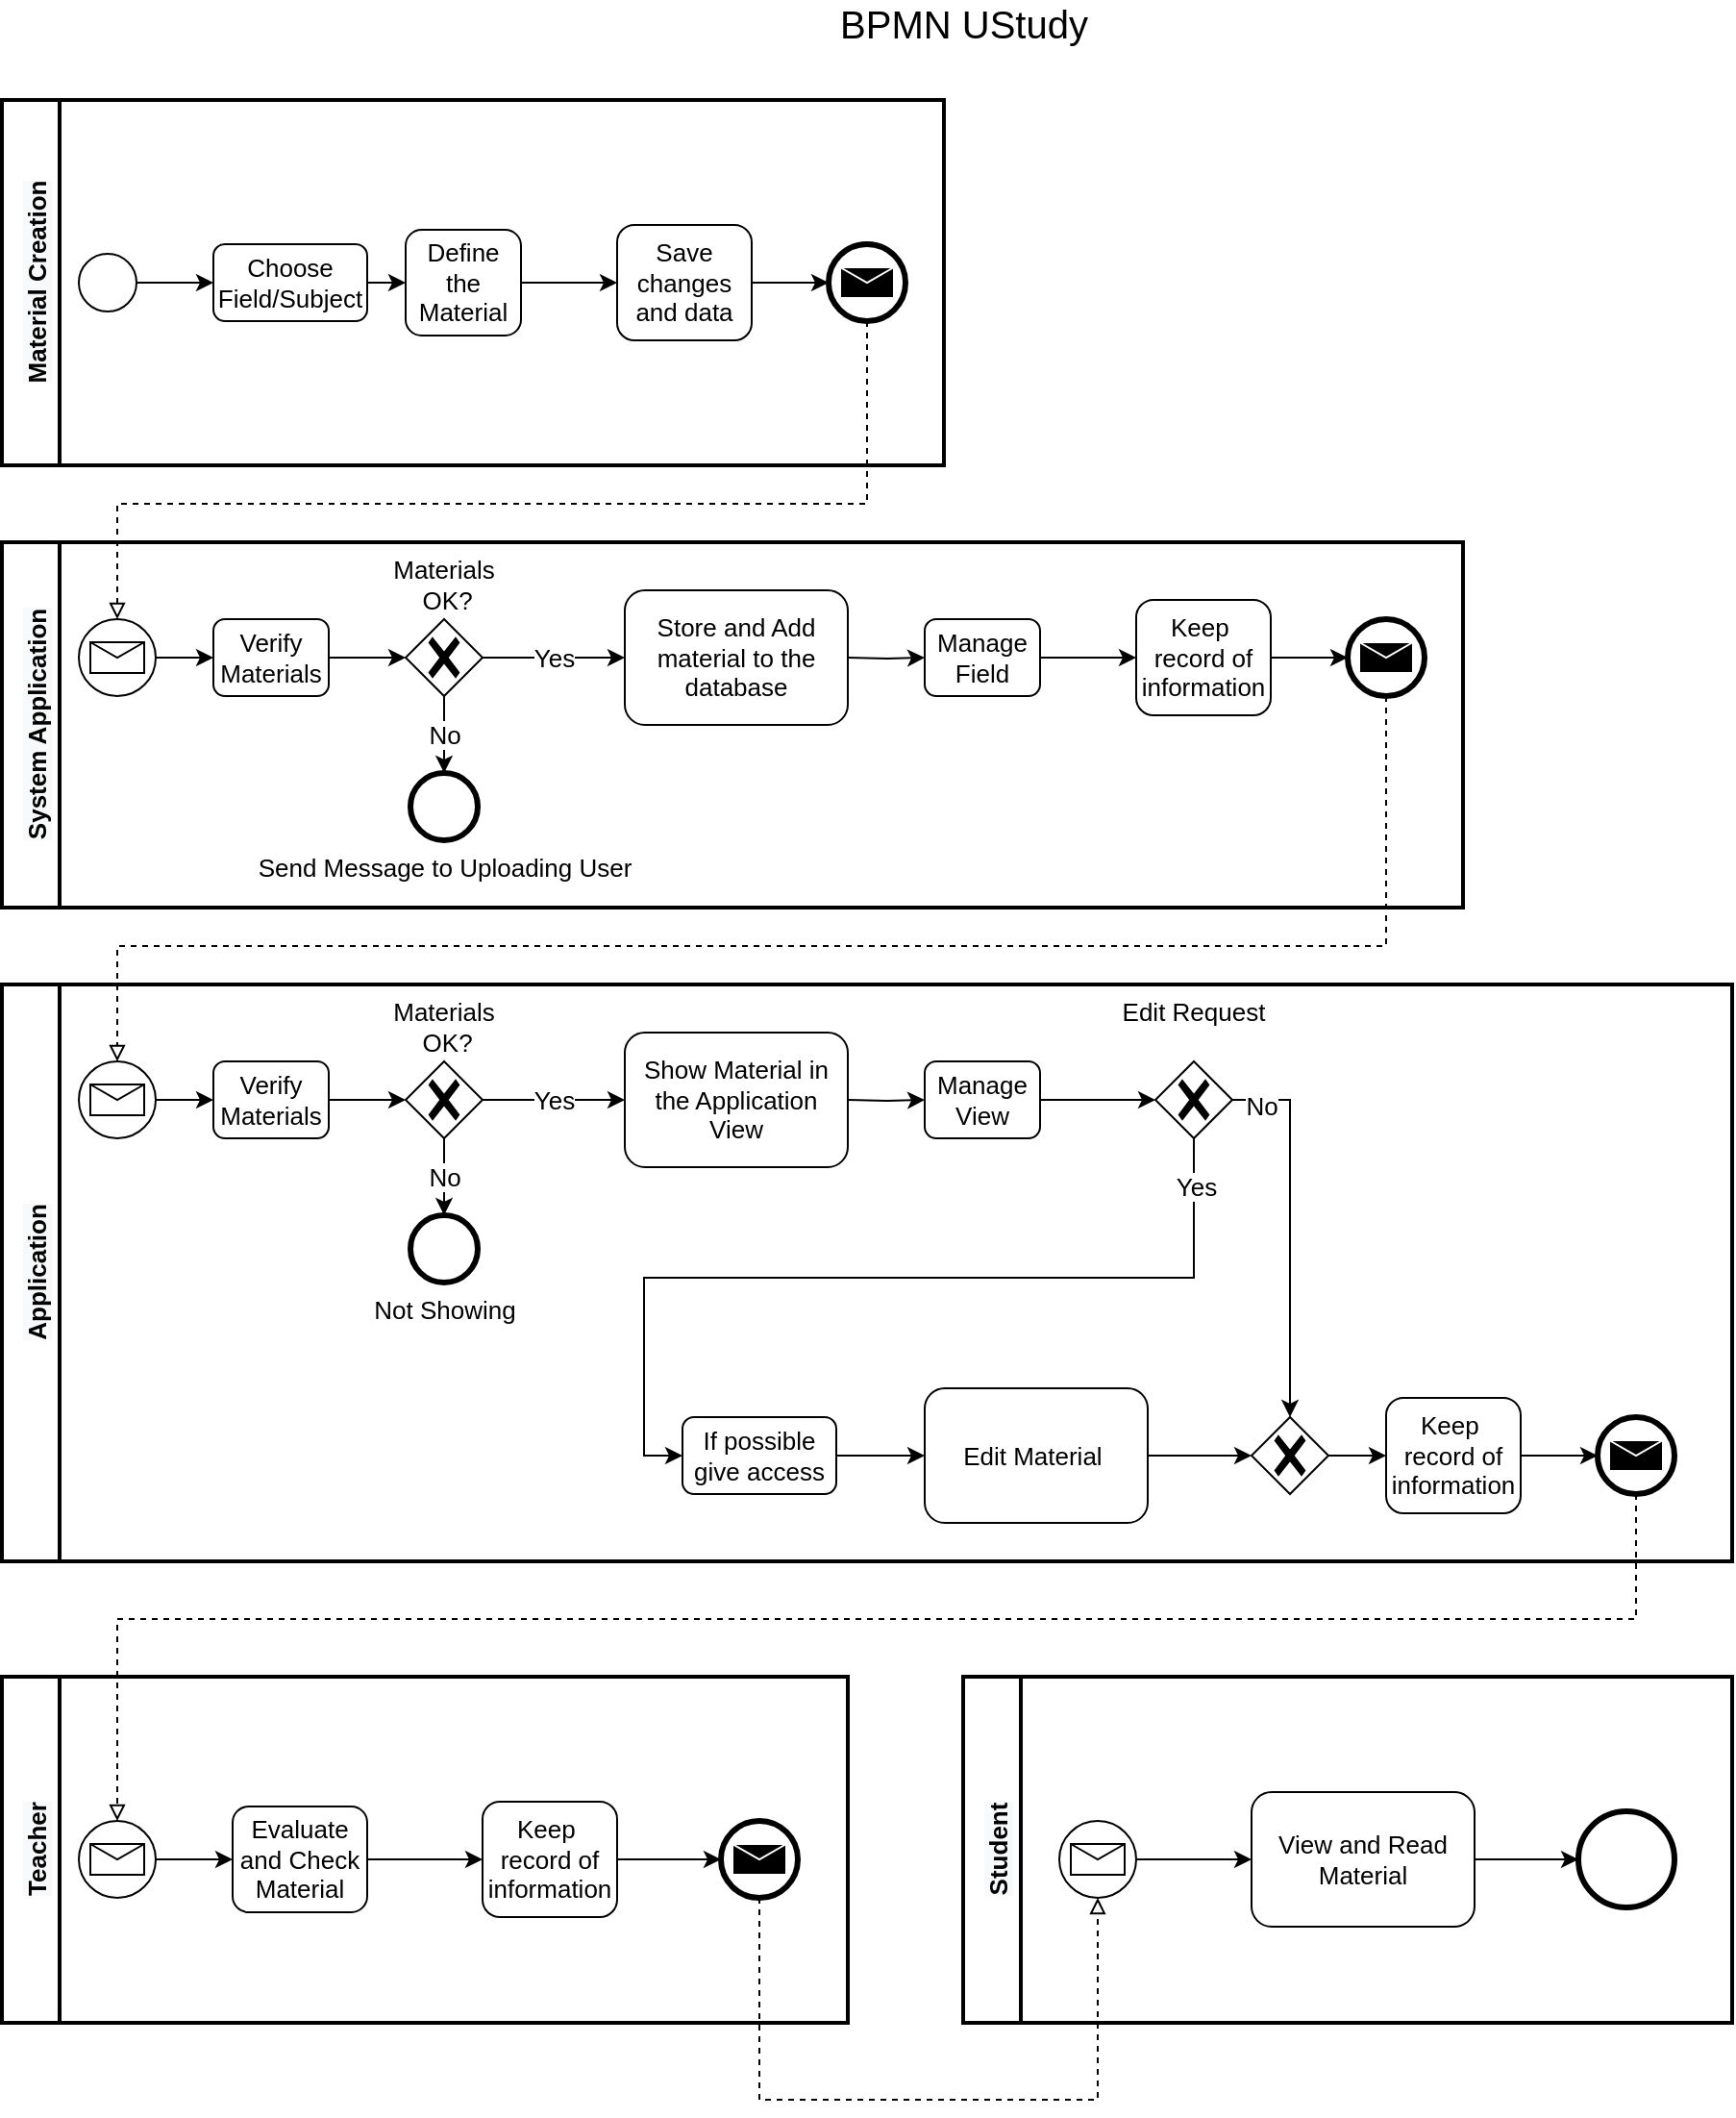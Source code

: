 <mxfile version="20.0.1" type="device" pages="3"><diagram name="DFD-Level1" id="MU4BGepAmFnwo0atHUOT"><mxGraphModel dx="1298" dy="664" grid="1" gridSize="10" guides="1" tooltips="1" connect="1" arrows="1" fold="1" page="1" pageScale="1" pageWidth="850" pageHeight="1100" math="0" shadow="0"><root><mxCell id="0"/><mxCell id="1" parent="0"/><mxCell id="786bgiCXbdpky6VyEAV8-29" value="no" style="edgeStyle=orthogonalEdgeStyle;html=1;align=left;verticalAlign=bottom;endArrow=open;endSize=8;strokeColor=#ff0000;entryX=1;entryY=0.5;entryDx=0;entryDy=0;" edge="1" parent="1" source="786bgiCXbdpky6VyEAV8-28"><mxGeometry x="-1" relative="1" as="geometry"><mxPoint x="385.0" y="480" as="targetPoint"/><Array as="points"><mxPoint x="500" y="840"/><mxPoint x="500" y="480"/></Array></mxGeometry></mxCell><mxCell id="786bgiCXbdpky6VyEAV8-149" value="&lt;span style=&quot;font-size: 13px; background-color: rgb(248, 249, 250);&quot;&gt;&lt;b&gt;Material Creation&lt;/b&gt;&lt;/span&gt;" style="swimlane;html=1;startSize=30;fontStyle=0;collapsible=0;horizontal=0;swimlaneLine=1;swimlaneFillColor=#ffffff;strokeWidth=2;fontSize=20;" vertex="1" parent="1"><mxGeometry x="60" y="70" width="490" height="190" as="geometry"/></mxCell><mxCell id="786bgiCXbdpky6VyEAV8-150" style="edgeStyle=orthogonalEdgeStyle;rounded=0;orthogonalLoop=1;jettySize=auto;html=1;exitX=1;exitY=0.5;exitDx=0;exitDy=0;entryX=0;entryY=0.5;entryDx=0;entryDy=0;fontSize=13;" edge="1" parent="786bgiCXbdpky6VyEAV8-149" source="786bgiCXbdpky6VyEAV8-151" target="786bgiCXbdpky6VyEAV8-153"><mxGeometry relative="1" as="geometry"/></mxCell><mxCell id="786bgiCXbdpky6VyEAV8-151" value="" style="ellipse;whiteSpace=wrap;html=1;aspect=fixed;fontSize=13;" vertex="1" parent="786bgiCXbdpky6VyEAV8-149"><mxGeometry x="40" y="80" width="30" height="30" as="geometry"/></mxCell><mxCell id="786bgiCXbdpky6VyEAV8-152" style="edgeStyle=orthogonalEdgeStyle;rounded=0;orthogonalLoop=1;jettySize=auto;html=1;exitX=1;exitY=0.5;exitDx=0;exitDy=0;entryX=0;entryY=0.5;entryDx=0;entryDy=0;fontSize=13;" edge="1" parent="786bgiCXbdpky6VyEAV8-149" source="786bgiCXbdpky6VyEAV8-153" target="786bgiCXbdpky6VyEAV8-155"><mxGeometry relative="1" as="geometry"/></mxCell><mxCell id="786bgiCXbdpky6VyEAV8-153" value="Choose Field/Subject" style="rounded=1;whiteSpace=wrap;html=1;fontSize=13;" vertex="1" parent="786bgiCXbdpky6VyEAV8-149"><mxGeometry x="110" y="75" width="80" height="40" as="geometry"/></mxCell><mxCell id="786bgiCXbdpky6VyEAV8-154" style="edgeStyle=orthogonalEdgeStyle;rounded=0;orthogonalLoop=1;jettySize=auto;html=1;fontSize=13;" edge="1" parent="786bgiCXbdpky6VyEAV8-149" source="786bgiCXbdpky6VyEAV8-155" target="786bgiCXbdpky6VyEAV8-158"><mxGeometry relative="1" as="geometry"/></mxCell><mxCell id="786bgiCXbdpky6VyEAV8-155" value="Define the Material" style="rounded=1;whiteSpace=wrap;html=1;fontSize=13;" vertex="1" parent="786bgiCXbdpky6VyEAV8-149"><mxGeometry x="210" y="67.5" width="60" height="55" as="geometry"/></mxCell><mxCell id="786bgiCXbdpky6VyEAV8-156" value="" style="points=[[0.145,0.145,0],[0.5,0,0],[0.855,0.145,0],[1,0.5,0],[0.855,0.855,0],[0.5,1,0],[0.145,0.855,0],[0,0.5,0]];shape=mxgraph.bpmn.event;html=1;verticalLabelPosition=bottom;labelBackgroundColor=#ffffff;verticalAlign=top;align=center;perimeter=ellipsePerimeter;outlineConnect=0;aspect=fixed;outline=end;symbol=message;fontSize=13;" vertex="1" parent="786bgiCXbdpky6VyEAV8-149"><mxGeometry x="430" y="75" width="40" height="40" as="geometry"/></mxCell><mxCell id="786bgiCXbdpky6VyEAV8-157" style="edgeStyle=orthogonalEdgeStyle;rounded=0;orthogonalLoop=1;jettySize=auto;html=1;exitX=1;exitY=0.5;exitDx=0;exitDy=0;entryX=0;entryY=0.5;entryDx=0;entryDy=0;entryPerimeter=0;fontSize=13;" edge="1" parent="786bgiCXbdpky6VyEAV8-149" source="786bgiCXbdpky6VyEAV8-158" target="786bgiCXbdpky6VyEAV8-156"><mxGeometry relative="1" as="geometry"/></mxCell><mxCell id="786bgiCXbdpky6VyEAV8-158" value="Save changes and data" style="rounded=1;whiteSpace=wrap;html=1;fontSize=13;" vertex="1" parent="786bgiCXbdpky6VyEAV8-149"><mxGeometry x="320" y="65" width="70" height="60" as="geometry"/></mxCell><mxCell id="786bgiCXbdpky6VyEAV8-159" value="&lt;span style=&quot;font-size: 13px; background-color: rgb(248, 249, 250);&quot;&gt;&lt;b&gt;System Application&lt;/b&gt;&lt;/span&gt;" style="swimlane;html=1;startSize=30;fontStyle=0;collapsible=0;horizontal=0;swimlaneLine=1;swimlaneFillColor=#ffffff;strokeWidth=2;fontSize=20;" vertex="1" parent="1"><mxGeometry x="60" y="300" width="760" height="190" as="geometry"/></mxCell><mxCell id="786bgiCXbdpky6VyEAV8-160" style="edgeStyle=orthogonalEdgeStyle;rounded=0;orthogonalLoop=1;jettySize=auto;html=1;exitX=1;exitY=0.5;exitDx=0;exitDy=0;entryX=0;entryY=0.5;entryDx=0;entryDy=0;entryPerimeter=0;fontSize=13;" edge="1" parent="786bgiCXbdpky6VyEAV8-159" source="786bgiCXbdpky6VyEAV8-161" target="786bgiCXbdpky6VyEAV8-167"><mxGeometry relative="1" as="geometry"/></mxCell><mxCell id="786bgiCXbdpky6VyEAV8-161" value="Verify&lt;br&gt;Materials" style="rounded=1;whiteSpace=wrap;html=1;fontSize=13;" vertex="1" parent="786bgiCXbdpky6VyEAV8-159"><mxGeometry x="110" y="40" width="60" height="40" as="geometry"/></mxCell><mxCell id="786bgiCXbdpky6VyEAV8-162" value="Store and Add material to the database" style="rounded=1;whiteSpace=wrap;html=1;fontSize=13;" vertex="1" parent="786bgiCXbdpky6VyEAV8-159"><mxGeometry x="324" y="25" width="116" height="70" as="geometry"/></mxCell><mxCell id="786bgiCXbdpky6VyEAV8-163" style="edgeStyle=orthogonalEdgeStyle;rounded=0;orthogonalLoop=1;jettySize=auto;html=1;exitX=1;exitY=0.5;exitDx=0;exitDy=0;entryX=0;entryY=0.5;entryDx=0;entryDy=0;entryPerimeter=0;fontSize=13;" edge="1" parent="786bgiCXbdpky6VyEAV8-159"><mxGeometry relative="1" as="geometry"><mxPoint x="440" y="60" as="sourcePoint"/><mxPoint x="480" y="60" as="targetPoint"/></mxGeometry></mxCell><mxCell id="786bgiCXbdpky6VyEAV8-164" style="edgeStyle=orthogonalEdgeStyle;rounded=0;orthogonalLoop=1;jettySize=auto;html=1;entryX=0;entryY=0.5;entryDx=0;entryDy=0;fontSize=13;" edge="1" parent="786bgiCXbdpky6VyEAV8-159" source="786bgiCXbdpky6VyEAV8-165" target="786bgiCXbdpky6VyEAV8-161"><mxGeometry relative="1" as="geometry"/></mxCell><mxCell id="786bgiCXbdpky6VyEAV8-165" value="" style="points=[[0.145,0.145,0],[0.5,0,0],[0.855,0.145,0],[1,0.5,0],[0.855,0.855,0],[0.5,1,0],[0.145,0.855,0],[0,0.5,0]];shape=mxgraph.bpmn.event;html=1;verticalLabelPosition=bottom;labelBackgroundColor=#ffffff;verticalAlign=top;align=center;perimeter=ellipsePerimeter;outlineConnect=0;aspect=fixed;outline=standard;symbol=message;fontSize=13;direction=east;" vertex="1" parent="786bgiCXbdpky6VyEAV8-159"><mxGeometry x="40" y="40" width="40" height="40" as="geometry"/></mxCell><mxCell id="786bgiCXbdpky6VyEAV8-166" value="Yes" style="edgeStyle=orthogonalEdgeStyle;rounded=0;orthogonalLoop=1;jettySize=auto;html=1;entryX=0;entryY=0.5;entryDx=0;entryDy=0;fontSize=13;" edge="1" parent="786bgiCXbdpky6VyEAV8-159" source="786bgiCXbdpky6VyEAV8-167" target="786bgiCXbdpky6VyEAV8-162"><mxGeometry relative="1" as="geometry"/></mxCell><mxCell id="786bgiCXbdpky6VyEAV8-167" value="" style="points=[[0.25,0.25,0],[0.5,0,0],[0.75,0.25,0],[1,0.5,0],[0.75,0.75,0],[0.5,1,0],[0.25,0.75,0],[0,0.5,0]];shape=mxgraph.bpmn.gateway2;html=1;verticalLabelPosition=bottom;labelBackgroundColor=#ffffff;verticalAlign=top;align=center;perimeter=rhombusPerimeter;outlineConnect=0;outline=none;symbol=none;gwType=exclusive;fontSize=13;" vertex="1" parent="786bgiCXbdpky6VyEAV8-159"><mxGeometry x="210" y="40" width="40" height="40" as="geometry"/></mxCell><mxCell id="786bgiCXbdpky6VyEAV8-168" value="Send Message to Uploading User" style="points=[[0.145,0.145,0],[0.5,0,0],[0.855,0.145,0],[1,0.5,0],[0.855,0.855,0],[0.5,1,0],[0.145,0.855,0],[0,0.5,0]];shape=mxgraph.bpmn.event;html=1;verticalLabelPosition=bottom;labelBackgroundColor=#ffffff;verticalAlign=top;align=center;perimeter=ellipsePerimeter;outlineConnect=0;aspect=fixed;outline=end;symbol=terminate2;fontSize=13;" vertex="1" parent="786bgiCXbdpky6VyEAV8-159"><mxGeometry x="212.5" y="120" width="35" height="35" as="geometry"/></mxCell><mxCell id="786bgiCXbdpky6VyEAV8-169" value="No" style="edgeStyle=orthogonalEdgeStyle;rounded=0;orthogonalLoop=1;jettySize=auto;html=1;fontSize=13;" edge="1" parent="786bgiCXbdpky6VyEAV8-159" source="786bgiCXbdpky6VyEAV8-167" target="786bgiCXbdpky6VyEAV8-168"><mxGeometry relative="1" as="geometry"><mxPoint x="230" y="150" as="targetPoint"/></mxGeometry></mxCell><mxCell id="786bgiCXbdpky6VyEAV8-170" value="Materials&lt;br&gt;&amp;nbsp;OK?" style="ellipse;whiteSpace=wrap;html=1;fontSize=13;verticalAlign=top;labelBackgroundColor=#ffffff;opacity=0;" vertex="1" parent="786bgiCXbdpky6VyEAV8-159"><mxGeometry x="170" width="120" height="60" as="geometry"/></mxCell><mxCell id="786bgiCXbdpky6VyEAV8-171" style="edgeStyle=orthogonalEdgeStyle;rounded=0;orthogonalLoop=1;jettySize=auto;html=1;exitX=1;exitY=0.5;exitDx=0;exitDy=0;entryX=0;entryY=0.5;entryDx=0;entryDy=0;fontSize=13;" edge="1" parent="786bgiCXbdpky6VyEAV8-159" source="786bgiCXbdpky6VyEAV8-172" target="786bgiCXbdpky6VyEAV8-174"><mxGeometry relative="1" as="geometry"/></mxCell><mxCell id="786bgiCXbdpky6VyEAV8-172" value="Manage Field" style="rounded=1;whiteSpace=wrap;html=1;fontSize=13;" vertex="1" parent="786bgiCXbdpky6VyEAV8-159"><mxGeometry x="480" y="40" width="60" height="40" as="geometry"/></mxCell><mxCell id="786bgiCXbdpky6VyEAV8-173" style="edgeStyle=orthogonalEdgeStyle;rounded=0;orthogonalLoop=1;jettySize=auto;html=1;exitX=1;exitY=0.5;exitDx=0;exitDy=0;entryX=0;entryY=0.5;entryDx=0;entryDy=0;entryPerimeter=0;fontSize=13;" edge="1" parent="786bgiCXbdpky6VyEAV8-159" source="786bgiCXbdpky6VyEAV8-174" target="786bgiCXbdpky6VyEAV8-175"><mxGeometry relative="1" as="geometry"/></mxCell><mxCell id="786bgiCXbdpky6VyEAV8-174" value="Keep&amp;nbsp;&lt;br&gt;record of&lt;br&gt;information" style="rounded=1;whiteSpace=wrap;html=1;fontSize=13;" vertex="1" parent="786bgiCXbdpky6VyEAV8-159"><mxGeometry x="590" y="30" width="70" height="60" as="geometry"/></mxCell><mxCell id="786bgiCXbdpky6VyEAV8-175" value="" style="points=[[0.145,0.145,0],[0.5,0,0],[0.855,0.145,0],[1,0.5,0],[0.855,0.855,0],[0.5,1,0],[0.145,0.855,0],[0,0.5,0]];shape=mxgraph.bpmn.event;html=1;verticalLabelPosition=bottom;labelBackgroundColor=#ffffff;verticalAlign=top;align=center;perimeter=ellipsePerimeter;outlineConnect=0;aspect=fixed;outline=end;symbol=message;fontSize=13;" vertex="1" parent="786bgiCXbdpky6VyEAV8-159"><mxGeometry x="700" y="40" width="40" height="40" as="geometry"/></mxCell><mxCell id="786bgiCXbdpky6VyEAV8-176" value="&lt;span style=&quot;font-size: 13px; background-color: rgb(248, 249, 250);&quot;&gt;&lt;b&gt;Application&lt;/b&gt;&lt;/span&gt;" style="swimlane;html=1;startSize=30;fontStyle=0;collapsible=0;horizontal=0;swimlaneLine=1;swimlaneFillColor=#ffffff;strokeWidth=2;fontSize=20;" vertex="1" parent="1"><mxGeometry x="60" y="530" width="900" height="300" as="geometry"/></mxCell><mxCell id="786bgiCXbdpky6VyEAV8-177" style="edgeStyle=orthogonalEdgeStyle;rounded=0;orthogonalLoop=1;jettySize=auto;html=1;exitX=1;exitY=0.5;exitDx=0;exitDy=0;entryX=0;entryY=0.5;entryDx=0;entryDy=0;entryPerimeter=0;fontSize=13;" edge="1" parent="786bgiCXbdpky6VyEAV8-176" source="786bgiCXbdpky6VyEAV8-178" target="786bgiCXbdpky6VyEAV8-184"><mxGeometry relative="1" as="geometry"/></mxCell><mxCell id="786bgiCXbdpky6VyEAV8-178" value="Verify&lt;br&gt;Materials" style="rounded=1;whiteSpace=wrap;html=1;fontSize=13;" vertex="1" parent="786bgiCXbdpky6VyEAV8-176"><mxGeometry x="110" y="40" width="60" height="40" as="geometry"/></mxCell><mxCell id="786bgiCXbdpky6VyEAV8-179" value="Show Material in the Application View" style="rounded=1;whiteSpace=wrap;html=1;fontSize=13;" vertex="1" parent="786bgiCXbdpky6VyEAV8-176"><mxGeometry x="324" y="25" width="116" height="70" as="geometry"/></mxCell><mxCell id="786bgiCXbdpky6VyEAV8-180" style="edgeStyle=orthogonalEdgeStyle;rounded=0;orthogonalLoop=1;jettySize=auto;html=1;exitX=1;exitY=0.5;exitDx=0;exitDy=0;entryX=0;entryY=0.5;entryDx=0;entryDy=0;entryPerimeter=0;fontSize=13;" edge="1" parent="786bgiCXbdpky6VyEAV8-176"><mxGeometry relative="1" as="geometry"><mxPoint x="440" y="60" as="sourcePoint"/><mxPoint x="480" y="60" as="targetPoint"/></mxGeometry></mxCell><mxCell id="786bgiCXbdpky6VyEAV8-181" style="edgeStyle=orthogonalEdgeStyle;rounded=0;orthogonalLoop=1;jettySize=auto;html=1;entryX=0;entryY=0.5;entryDx=0;entryDy=0;fontSize=13;" edge="1" parent="786bgiCXbdpky6VyEAV8-176" source="786bgiCXbdpky6VyEAV8-182" target="786bgiCXbdpky6VyEAV8-178"><mxGeometry relative="1" as="geometry"/></mxCell><mxCell id="786bgiCXbdpky6VyEAV8-182" value="" style="points=[[0.145,0.145,0],[0.5,0,0],[0.855,0.145,0],[1,0.5,0],[0.855,0.855,0],[0.5,1,0],[0.145,0.855,0],[0,0.5,0]];shape=mxgraph.bpmn.event;html=1;verticalLabelPosition=bottom;labelBackgroundColor=#ffffff;verticalAlign=top;align=center;perimeter=ellipsePerimeter;outlineConnect=0;aspect=fixed;outline=standard;symbol=message;fontSize=13;direction=east;" vertex="1" parent="786bgiCXbdpky6VyEAV8-176"><mxGeometry x="40" y="40" width="40" height="40" as="geometry"/></mxCell><mxCell id="786bgiCXbdpky6VyEAV8-183" value="Yes" style="edgeStyle=orthogonalEdgeStyle;rounded=0;orthogonalLoop=1;jettySize=auto;html=1;entryX=0;entryY=0.5;entryDx=0;entryDy=0;fontSize=13;" edge="1" parent="786bgiCXbdpky6VyEAV8-176" source="786bgiCXbdpky6VyEAV8-184" target="786bgiCXbdpky6VyEAV8-179"><mxGeometry relative="1" as="geometry"/></mxCell><mxCell id="786bgiCXbdpky6VyEAV8-184" value="" style="points=[[0.25,0.25,0],[0.5,0,0],[0.75,0.25,0],[1,0.5,0],[0.75,0.75,0],[0.5,1,0],[0.25,0.75,0],[0,0.5,0]];shape=mxgraph.bpmn.gateway2;html=1;verticalLabelPosition=bottom;labelBackgroundColor=#ffffff;verticalAlign=top;align=center;perimeter=rhombusPerimeter;outlineConnect=0;outline=none;symbol=none;gwType=exclusive;fontSize=13;" vertex="1" parent="786bgiCXbdpky6VyEAV8-176"><mxGeometry x="210" y="40" width="40" height="40" as="geometry"/></mxCell><mxCell id="786bgiCXbdpky6VyEAV8-185" value="Not Showing" style="points=[[0.145,0.145,0],[0.5,0,0],[0.855,0.145,0],[1,0.5,0],[0.855,0.855,0],[0.5,1,0],[0.145,0.855,0],[0,0.5,0]];shape=mxgraph.bpmn.event;html=1;verticalLabelPosition=bottom;labelBackgroundColor=#ffffff;verticalAlign=top;align=center;perimeter=ellipsePerimeter;outlineConnect=0;aspect=fixed;outline=end;symbol=terminate2;fontSize=13;" vertex="1" parent="786bgiCXbdpky6VyEAV8-176"><mxGeometry x="212.5" y="120" width="35" height="35" as="geometry"/></mxCell><mxCell id="786bgiCXbdpky6VyEAV8-186" value="No" style="edgeStyle=orthogonalEdgeStyle;rounded=0;orthogonalLoop=1;jettySize=auto;html=1;fontSize=13;" edge="1" parent="786bgiCXbdpky6VyEAV8-176" source="786bgiCXbdpky6VyEAV8-184" target="786bgiCXbdpky6VyEAV8-185"><mxGeometry relative="1" as="geometry"><mxPoint x="230" y="150" as="targetPoint"/></mxGeometry></mxCell><mxCell id="786bgiCXbdpky6VyEAV8-187" value="Materials&lt;br&gt;&amp;nbsp;OK?" style="ellipse;whiteSpace=wrap;html=1;fontSize=13;verticalAlign=top;labelBackgroundColor=#ffffff;opacity=0;" vertex="1" parent="786bgiCXbdpky6VyEAV8-176"><mxGeometry x="170" width="120" height="60" as="geometry"/></mxCell><mxCell id="786bgiCXbdpky6VyEAV8-188" style="edgeStyle=orthogonalEdgeStyle;rounded=0;orthogonalLoop=1;jettySize=auto;html=1;exitX=1;exitY=0.5;exitDx=0;exitDy=0;entryX=0;entryY=0.5;entryDx=0;entryDy=0;fontSize=13;entryPerimeter=0;" edge="1" parent="786bgiCXbdpky6VyEAV8-176" source="786bgiCXbdpky6VyEAV8-189" target="786bgiCXbdpky6VyEAV8-194"><mxGeometry relative="1" as="geometry"><mxPoint x="590" y="60" as="targetPoint"/></mxGeometry></mxCell><mxCell id="786bgiCXbdpky6VyEAV8-189" value="Manage View" style="rounded=1;whiteSpace=wrap;html=1;fontSize=13;" vertex="1" parent="786bgiCXbdpky6VyEAV8-176"><mxGeometry x="480" y="40" width="60" height="40" as="geometry"/></mxCell><mxCell id="786bgiCXbdpky6VyEAV8-190" style="edgeStyle=orthogonalEdgeStyle;rounded=0;orthogonalLoop=1;jettySize=auto;html=1;exitX=0.5;exitY=1;exitDx=0;exitDy=0;exitPerimeter=0;entryX=0;entryY=0.5;entryDx=0;entryDy=0;fontSize=13;" edge="1" parent="786bgiCXbdpky6VyEAV8-176" source="786bgiCXbdpky6VyEAV8-194" target="786bgiCXbdpky6VyEAV8-199"><mxGeometry relative="1" as="geometry"/></mxCell><mxCell id="786bgiCXbdpky6VyEAV8-191" value="Yes" style="edgeLabel;html=1;align=center;verticalAlign=middle;resizable=0;points=[];fontSize=13;" vertex="1" connectable="0" parent="786bgiCXbdpky6VyEAV8-190"><mxGeometry x="-0.893" y="1" relative="1" as="geometry"><mxPoint as="offset"/></mxGeometry></mxCell><mxCell id="786bgiCXbdpky6VyEAV8-192" style="edgeStyle=orthogonalEdgeStyle;rounded=0;orthogonalLoop=1;jettySize=auto;html=1;entryX=0.5;entryY=0;entryDx=0;entryDy=0;entryPerimeter=0;fontSize=13;" edge="1" parent="786bgiCXbdpky6VyEAV8-176" source="786bgiCXbdpky6VyEAV8-194" target="786bgiCXbdpky6VyEAV8-201"><mxGeometry relative="1" as="geometry"/></mxCell><mxCell id="786bgiCXbdpky6VyEAV8-193" value="No" style="edgeLabel;html=1;align=center;verticalAlign=middle;resizable=0;points=[];fontSize=13;" vertex="1" connectable="0" parent="786bgiCXbdpky6VyEAV8-192"><mxGeometry x="-0.847" y="-3" relative="1" as="geometry"><mxPoint as="offset"/></mxGeometry></mxCell><mxCell id="786bgiCXbdpky6VyEAV8-194" value="" style="points=[[0.25,0.25,0],[0.5,0,0],[0.75,0.25,0],[1,0.5,0],[0.75,0.75,0],[0.5,1,0],[0.25,0.75,0],[0,0.5,0]];shape=mxgraph.bpmn.gateway2;html=1;verticalLabelPosition=bottom;labelBackgroundColor=#ffffff;verticalAlign=top;align=center;perimeter=rhombusPerimeter;outlineConnect=0;outline=none;symbol=none;gwType=exclusive;fontSize=13;" vertex="1" parent="786bgiCXbdpky6VyEAV8-176"><mxGeometry x="600" y="40" width="40" height="40" as="geometry"/></mxCell><mxCell id="786bgiCXbdpky6VyEAV8-195" value="Edit Request" style="ellipse;whiteSpace=wrap;html=1;fontSize=13;verticalAlign=top;labelBackgroundColor=#ffffff;opacity=0;" vertex="1" parent="786bgiCXbdpky6VyEAV8-176"><mxGeometry x="560" width="120" height="60" as="geometry"/></mxCell><mxCell id="786bgiCXbdpky6VyEAV8-196" value="" style="edgeStyle=orthogonalEdgeStyle;rounded=0;orthogonalLoop=1;jettySize=auto;html=1;fontSize=13;" edge="1" parent="786bgiCXbdpky6VyEAV8-176" source="786bgiCXbdpky6VyEAV8-197" target="786bgiCXbdpky6VyEAV8-201"><mxGeometry relative="1" as="geometry"><Array as="points"><mxPoint x="690" y="250"/><mxPoint x="690" y="250"/></Array></mxGeometry></mxCell><mxCell id="786bgiCXbdpky6VyEAV8-197" value="Edit Material&amp;nbsp;" style="rounded=1;whiteSpace=wrap;html=1;fontSize=13;" vertex="1" parent="786bgiCXbdpky6VyEAV8-176"><mxGeometry x="480" y="210" width="116" height="70" as="geometry"/></mxCell><mxCell id="786bgiCXbdpky6VyEAV8-198" style="edgeStyle=orthogonalEdgeStyle;rounded=0;orthogonalLoop=1;jettySize=auto;html=1;exitX=1;exitY=0.5;exitDx=0;exitDy=0;entryX=0;entryY=0.5;entryDx=0;entryDy=0;fontSize=13;" edge="1" parent="786bgiCXbdpky6VyEAV8-176" source="786bgiCXbdpky6VyEAV8-199" target="786bgiCXbdpky6VyEAV8-197"><mxGeometry relative="1" as="geometry"/></mxCell><mxCell id="786bgiCXbdpky6VyEAV8-199" value="If possible give access" style="rounded=1;whiteSpace=wrap;html=1;fontSize=13;" vertex="1" parent="786bgiCXbdpky6VyEAV8-176"><mxGeometry x="354" y="225" width="80" height="40" as="geometry"/></mxCell><mxCell id="786bgiCXbdpky6VyEAV8-200" style="edgeStyle=orthogonalEdgeStyle;rounded=0;orthogonalLoop=1;jettySize=auto;html=1;entryX=0;entryY=0.5;entryDx=0;entryDy=0;fontSize=13;" edge="1" parent="786bgiCXbdpky6VyEAV8-176" source="786bgiCXbdpky6VyEAV8-201" target="786bgiCXbdpky6VyEAV8-203"><mxGeometry relative="1" as="geometry"/></mxCell><mxCell id="786bgiCXbdpky6VyEAV8-201" value="" style="points=[[0.25,0.25,0],[0.5,0,0],[0.75,0.25,0],[1,0.5,0],[0.75,0.75,0],[0.5,1,0],[0.25,0.75,0],[0,0.5,0]];shape=mxgraph.bpmn.gateway2;html=1;verticalLabelPosition=bottom;labelBackgroundColor=#ffffff;verticalAlign=top;align=center;perimeter=rhombusPerimeter;outlineConnect=0;outline=none;symbol=none;gwType=exclusive;fontSize=13;" vertex="1" parent="786bgiCXbdpky6VyEAV8-176"><mxGeometry x="650" y="225" width="40" height="40" as="geometry"/></mxCell><mxCell id="786bgiCXbdpky6VyEAV8-202" style="edgeStyle=orthogonalEdgeStyle;rounded=0;orthogonalLoop=1;jettySize=auto;html=1;exitX=1;exitY=0.5;exitDx=0;exitDy=0;entryX=0;entryY=0.5;entryDx=0;entryDy=0;entryPerimeter=0;fontSize=13;" edge="1" parent="786bgiCXbdpky6VyEAV8-176" source="786bgiCXbdpky6VyEAV8-203" target="786bgiCXbdpky6VyEAV8-204"><mxGeometry relative="1" as="geometry"/></mxCell><mxCell id="786bgiCXbdpky6VyEAV8-203" value="Keep&amp;nbsp;&lt;br&gt;record of&lt;br&gt;information" style="rounded=1;whiteSpace=wrap;html=1;fontSize=13;" vertex="1" parent="786bgiCXbdpky6VyEAV8-176"><mxGeometry x="720" y="215" width="70" height="60" as="geometry"/></mxCell><mxCell id="786bgiCXbdpky6VyEAV8-204" value="" style="points=[[0.145,0.145,0],[0.5,0,0],[0.855,0.145,0],[1,0.5,0],[0.855,0.855,0],[0.5,1,0],[0.145,0.855,0],[0,0.5,0]];shape=mxgraph.bpmn.event;html=1;verticalLabelPosition=bottom;labelBackgroundColor=#ffffff;verticalAlign=top;align=center;perimeter=ellipsePerimeter;outlineConnect=0;aspect=fixed;outline=end;symbol=message;fontSize=13;" vertex="1" parent="786bgiCXbdpky6VyEAV8-176"><mxGeometry x="830" y="225" width="40" height="40" as="geometry"/></mxCell><mxCell id="786bgiCXbdpky6VyEAV8-205" value="&lt;span style=&quot;font-size: 13px; background-color: rgb(248, 249, 250);&quot;&gt;&lt;b&gt;Teacher&lt;/b&gt;&lt;/span&gt;" style="swimlane;html=1;startSize=30;fontStyle=0;collapsible=0;horizontal=0;swimlaneLine=1;swimlaneFillColor=#ffffff;strokeWidth=2;fontSize=20;" vertex="1" parent="1"><mxGeometry x="60" y="890" width="440" height="180" as="geometry"/></mxCell><mxCell id="786bgiCXbdpky6VyEAV8-206" style="edgeStyle=orthogonalEdgeStyle;rounded=0;orthogonalLoop=1;jettySize=auto;html=1;exitX=1;exitY=0.5;exitDx=0;exitDy=0;fontSize=13;" edge="1" parent="786bgiCXbdpky6VyEAV8-205" source="786bgiCXbdpky6VyEAV8-207"><mxGeometry relative="1" as="geometry"><mxPoint x="250" y="95" as="targetPoint"/></mxGeometry></mxCell><mxCell id="786bgiCXbdpky6VyEAV8-207" value="Evaluate and Check Material" style="rounded=1;whiteSpace=wrap;html=1;fontSize=13;" vertex="1" parent="786bgiCXbdpky6VyEAV8-205"><mxGeometry x="120" y="67.5" width="70" height="55" as="geometry"/></mxCell><mxCell id="786bgiCXbdpky6VyEAV8-208" value="" style="points=[[0.145,0.145,0],[0.5,0,0],[0.855,0.145,0],[1,0.5,0],[0.855,0.855,0],[0.5,1,0],[0.145,0.855,0],[0,0.5,0]];shape=mxgraph.bpmn.event;html=1;verticalLabelPosition=bottom;labelBackgroundColor=#ffffff;verticalAlign=top;align=center;perimeter=ellipsePerimeter;outlineConnect=0;aspect=fixed;outline=end;symbol=message;fontSize=13;" vertex="1" parent="786bgiCXbdpky6VyEAV8-205"><mxGeometry x="374" y="75" width="40" height="40" as="geometry"/></mxCell><mxCell id="786bgiCXbdpky6VyEAV8-209" style="edgeStyle=orthogonalEdgeStyle;rounded=0;orthogonalLoop=1;jettySize=auto;html=1;exitX=1;exitY=0.5;exitDx=0;exitDy=0;entryX=0;entryY=0.5;entryDx=0;entryDy=0;entryPerimeter=0;fontSize=13;" edge="1" parent="786bgiCXbdpky6VyEAV8-205" source="786bgiCXbdpky6VyEAV8-210" target="786bgiCXbdpky6VyEAV8-208"><mxGeometry relative="1" as="geometry"/></mxCell><mxCell id="786bgiCXbdpky6VyEAV8-210" value="Keep&amp;nbsp;&lt;br&gt;record of&lt;br&gt;information" style="rounded=1;whiteSpace=wrap;html=1;fontSize=13;" vertex="1" parent="786bgiCXbdpky6VyEAV8-205"><mxGeometry x="250" y="65" width="70" height="60" as="geometry"/></mxCell><mxCell id="786bgiCXbdpky6VyEAV8-211" style="edgeStyle=orthogonalEdgeStyle;rounded=0;orthogonalLoop=1;jettySize=auto;html=1;exitX=1;exitY=0.5;exitDx=0;exitDy=0;exitPerimeter=0;entryX=0;entryY=0.5;entryDx=0;entryDy=0;fontSize=13;" edge="1" parent="786bgiCXbdpky6VyEAV8-205" source="786bgiCXbdpky6VyEAV8-212" target="786bgiCXbdpky6VyEAV8-207"><mxGeometry relative="1" as="geometry"/></mxCell><mxCell id="786bgiCXbdpky6VyEAV8-212" value="" style="points=[[0.145,0.145,0],[0.5,0,0],[0.855,0.145,0],[1,0.5,0],[0.855,0.855,0],[0.5,1,0],[0.145,0.855,0],[0,0.5,0]];shape=mxgraph.bpmn.event;html=1;verticalLabelPosition=bottom;labelBackgroundColor=#ffffff;verticalAlign=top;align=center;perimeter=ellipsePerimeter;outlineConnect=0;aspect=fixed;outline=standard;symbol=message;fontSize=13;direction=east;" vertex="1" parent="786bgiCXbdpky6VyEAV8-205"><mxGeometry x="40" y="75" width="40" height="40" as="geometry"/></mxCell><mxCell id="786bgiCXbdpky6VyEAV8-213" value="&lt;span style=&quot;font-size: 13px; background-color: rgb(248, 249, 250);&quot;&gt;&lt;b&gt;Student&lt;/b&gt;&lt;/span&gt;" style="swimlane;html=1;startSize=30;fontStyle=0;collapsible=0;horizontal=0;swimlaneLine=1;swimlaneFillColor=#ffffff;strokeWidth=2;fontSize=20;" vertex="1" parent="1"><mxGeometry x="560" y="890" width="400" height="180" as="geometry"/></mxCell><mxCell id="786bgiCXbdpky6VyEAV8-214" style="edgeStyle=orthogonalEdgeStyle;rounded=0;orthogonalLoop=1;jettySize=auto;html=1;exitX=1;exitY=0.5;exitDx=0;exitDy=0;exitPerimeter=0;entryX=0;entryY=0.5;entryDx=0;entryDy=0;fontSize=13;" edge="1" parent="786bgiCXbdpky6VyEAV8-213" source="786bgiCXbdpky6VyEAV8-215" target="786bgiCXbdpky6VyEAV8-217"><mxGeometry relative="1" as="geometry"><mxPoint x="120" y="95" as="targetPoint"/></mxGeometry></mxCell><mxCell id="786bgiCXbdpky6VyEAV8-215" value="" style="points=[[0.145,0.145,0],[0.5,0,0],[0.855,0.145,0],[1,0.5,0],[0.855,0.855,0],[0.5,1,0],[0.145,0.855,0],[0,0.5,0]];shape=mxgraph.bpmn.event;html=1;verticalLabelPosition=bottom;labelBackgroundColor=#ffffff;verticalAlign=top;align=center;perimeter=ellipsePerimeter;outlineConnect=0;aspect=fixed;outline=standard;symbol=message;fontSize=13;direction=east;" vertex="1" parent="786bgiCXbdpky6VyEAV8-213"><mxGeometry x="50" y="75" width="40" height="40" as="geometry"/></mxCell><mxCell id="786bgiCXbdpky6VyEAV8-216" style="edgeStyle=orthogonalEdgeStyle;rounded=0;orthogonalLoop=1;jettySize=auto;html=1;entryX=0;entryY=0.5;entryDx=0;entryDy=0;entryPerimeter=0;fontSize=13;" edge="1" parent="786bgiCXbdpky6VyEAV8-213" source="786bgiCXbdpky6VyEAV8-217" target="786bgiCXbdpky6VyEAV8-218"><mxGeometry relative="1" as="geometry"><mxPoint x="320" y="95" as="targetPoint"/></mxGeometry></mxCell><mxCell id="786bgiCXbdpky6VyEAV8-217" value="View and Read Material" style="rounded=1;whiteSpace=wrap;html=1;fontSize=13;" vertex="1" parent="786bgiCXbdpky6VyEAV8-213"><mxGeometry x="150" y="60" width="116" height="70" as="geometry"/></mxCell><mxCell id="786bgiCXbdpky6VyEAV8-218" value="" style="points=[[0.145,0.145,0],[0.5,0,0],[0.855,0.145,0],[1,0.5,0],[0.855,0.855,0],[0.5,1,0],[0.145,0.855,0],[0,0.5,0]];shape=mxgraph.bpmn.event;html=1;verticalLabelPosition=bottom;labelBackgroundColor=#ffffff;verticalAlign=top;align=center;perimeter=ellipsePerimeter;outlineConnect=0;aspect=fixed;outline=end;symbol=terminate2;fontSize=13;" vertex="1" parent="786bgiCXbdpky6VyEAV8-213"><mxGeometry x="320" y="70" width="50" height="50" as="geometry"/></mxCell><mxCell id="786bgiCXbdpky6VyEAV8-219" style="edgeStyle=orthogonalEdgeStyle;rounded=0;orthogonalLoop=1;jettySize=auto;html=1;entryX=0.5;entryY=0;entryDx=0;entryDy=0;entryPerimeter=0;fontSize=13;dashed=1;endArrow=block;endFill=0;" edge="1" parent="1" source="786bgiCXbdpky6VyEAV8-156" target="786bgiCXbdpky6VyEAV8-165"><mxGeometry relative="1" as="geometry"><Array as="points"><mxPoint x="510" y="280"/><mxPoint x="120" y="280"/></Array></mxGeometry></mxCell><mxCell id="786bgiCXbdpky6VyEAV8-220" style="edgeStyle=orthogonalEdgeStyle;rounded=0;orthogonalLoop=1;jettySize=auto;html=1;exitX=0.5;exitY=1;exitDx=0;exitDy=0;exitPerimeter=0;dashed=1;fontSize=13;endArrow=block;endFill=0;" edge="1" parent="1" source="786bgiCXbdpky6VyEAV8-175"><mxGeometry relative="1" as="geometry"><mxPoint x="120" y="570" as="targetPoint"/><Array as="points"><mxPoint x="780" y="510"/><mxPoint x="120" y="510"/></Array></mxGeometry></mxCell><mxCell id="786bgiCXbdpky6VyEAV8-221" style="edgeStyle=orthogonalEdgeStyle;rounded=0;orthogonalLoop=1;jettySize=auto;html=1;dashed=1;fontSize=13;endArrow=block;endFill=0;" edge="1" parent="1" source="786bgiCXbdpky6VyEAV8-204" target="786bgiCXbdpky6VyEAV8-212"><mxGeometry relative="1" as="geometry"><Array as="points"><mxPoint x="910" y="860"/><mxPoint x="120" y="860"/></Array></mxGeometry></mxCell><mxCell id="786bgiCXbdpky6VyEAV8-222" style="edgeStyle=orthogonalEdgeStyle;rounded=0;orthogonalLoop=1;jettySize=auto;html=1;entryX=0.5;entryY=1;entryDx=0;entryDy=0;entryPerimeter=0;dashed=1;fontSize=13;endArrow=block;endFill=0;" edge="1" parent="1" source="786bgiCXbdpky6VyEAV8-208" target="786bgiCXbdpky6VyEAV8-215"><mxGeometry relative="1" as="geometry"><Array as="points"><mxPoint x="454" y="1110"/><mxPoint x="630" y="1110"/></Array></mxGeometry></mxCell><mxCell id="786bgiCXbdpky6VyEAV8-223" value="&lt;font style=&quot;font-size: 20px;&quot;&gt;BPMN UStudy&lt;/font&gt;" style="text;html=1;align=center;verticalAlign=middle;resizable=0;points=[];autosize=1;strokeColor=none;fillColor=none;fontSize=13;" vertex="1" parent="1"><mxGeometry x="490" y="20" width="140" height="20" as="geometry"/></mxCell></root></mxGraphModel></diagram><diagram id="kgpKYQtTHZ0yAKxKKP6v" name="Page-1"><mxGraphModel dx="3460" dy="1770" grid="1" gridSize="10" guides="1" tooltips="1" connect="1" arrows="1" fold="1" page="1" pageScale="1" pageWidth="850" pageHeight="1100" math="0" shadow="0"><root><mxCell id="0"/><mxCell id="1" parent="0"/></root></mxGraphModel></diagram><diagram name="DFD-Level2.1" id="tx-07khdEsi3GEb0AUj_"><mxGraphModel dx="3445" dy="1328" grid="1" gridSize="10" guides="1" tooltips="1" connect="1" arrows="1" fold="1" page="1" pageScale="1" pageWidth="850" pageHeight="1100" math="0" shadow="0"><root><mxCell id="0"/><mxCell id="1" parent="0"/><mxCell id="tmjNuMQyyliEUy_BbsNP-1" style="edgeStyle=orthogonalEdgeStyle;rounded=0;orthogonalLoop=1;jettySize=auto;html=1;" parent="1" source="tmjNuMQyyliEUy_BbsNP-9" target="2s2vxfacBnryOTTI0ZKH-1" edge="1"><mxGeometry relative="1" as="geometry"><mxPoint x="285" y="360" as="targetPoint"/><Array as="points"><mxPoint x="370" y="390"/></Array></mxGeometry></mxCell><mxCell id="tmjNuMQyyliEUy_BbsNP-2" value="username, password/refresh token" style="edgeLabel;html=1;align=center;verticalAlign=middle;resizable=0;points=[];" parent="tmjNuMQyyliEUy_BbsNP-1" vertex="1" connectable="0"><mxGeometry x="-0.092" y="1" relative="1" as="geometry"><mxPoint x="-6" y="1" as="offset"/></mxGeometry></mxCell><mxCell id="2s2vxfacBnryOTTI0ZKH-2" style="edgeStyle=orthogonalEdgeStyle;rounded=0;orthogonalLoop=1;jettySize=auto;html=1;entryX=0;entryY=0;entryDx=0;entryDy=0;" parent="1" source="tmjNuMQyyliEUy_BbsNP-9" target="2s2vxfacBnryOTTI0ZKH-4" edge="1"><mxGeometry relative="1" as="geometry"><mxPoint x="140" y="530" as="targetPoint"/><Array as="points"><mxPoint x="160" y="472"/></Array></mxGeometry></mxCell><mxCell id="2s2vxfacBnryOTTI0ZKH-6" value="tokens/username" style="edgeLabel;html=1;align=center;verticalAlign=middle;resizable=0;points=[];" parent="2s2vxfacBnryOTTI0ZKH-2" vertex="1" connectable="0"><mxGeometry x="0.068" y="-2" relative="1" as="geometry"><mxPoint x="12" as="offset"/></mxGeometry></mxCell><mxCell id="tmjNuMQyyliEUy_BbsNP-9" value="Pharmacy&lt;br&gt;Admin&lt;br&gt;Application" style="whiteSpace=wrap;html=1;aspect=fixed;" parent="1" vertex="1"><mxGeometry x="90" y="380" width="80" height="80" as="geometry"/></mxCell><mxCell id="tmjNuMQyyliEUy_BbsNP-14" value="Customer" style="whiteSpace=wrap;html=1;aspect=fixed;" parent="1" vertex="1"><mxGeometry x="1220" y="380" width="80" height="80" as="geometry"/></mxCell><mxCell id="tmjNuMQyyliEUy_BbsNP-15" style="edgeStyle=orthogonalEdgeStyle;rounded=0;orthogonalLoop=1;jettySize=auto;html=1;entryX=1;entryY=0.429;entryDx=0;entryDy=0;entryPerimeter=0;" parent="1" source="tmjNuMQyyliEUy_BbsNP-19" target="tmjNuMQyyliEUy_BbsNP-22" edge="1"><mxGeometry relative="1" as="geometry"><Array as="points"><mxPoint x="910" y="317"/></Array></mxGeometry></mxCell><mxCell id="tmjNuMQyyliEUy_BbsNP-16" value="status, details, id, role" style="edgeLabel;html=1;align=center;verticalAlign=middle;resizable=0;points=[];" parent="tmjNuMQyyliEUy_BbsNP-15" vertex="1" connectable="0"><mxGeometry x="-0.24" y="-2" relative="1" as="geometry"><mxPoint x="-36" y="2" as="offset"/></mxGeometry></mxCell><mxCell id="tmjNuMQyyliEUy_BbsNP-19" value="Users" style="shape=partialRectangle;whiteSpace=wrap;html=1;left=0;right=0;fillColor=none;" parent="1" vertex="1"><mxGeometry x="850" y="260" width="120" height="30" as="geometry"/></mxCell><mxCell id="tmjNuMQyyliEUy_BbsNP-20" style="edgeStyle=orthogonalEdgeStyle;rounded=0;orthogonalLoop=1;jettySize=auto;html=1;" parent="1" source="tmjNuMQyyliEUy_BbsNP-22" target="tmjNuMQyyliEUy_BbsNP-19" edge="1"><mxGeometry relative="1" as="geometry"><Array as="points"><mxPoint x="770" y="275"/><mxPoint x="770" y="275"/></Array></mxGeometry></mxCell><mxCell id="tmjNuMQyyliEUy_BbsNP-21" value="login logs" style="edgeLabel;html=1;align=center;verticalAlign=middle;resizable=0;points=[];" parent="tmjNuMQyyliEUy_BbsNP-20" vertex="1" connectable="0"><mxGeometry x="-0.225" y="3" relative="1" as="geometry"><mxPoint x="1" y="-2" as="offset"/></mxGeometry></mxCell><mxCell id="2s2vxfacBnryOTTI0ZKH-13" style="edgeStyle=orthogonalEdgeStyle;rounded=0;orthogonalLoop=1;jettySize=auto;html=1;entryX=0.5;entryY=0;entryDx=0;entryDy=0;" parent="1" target="2s2vxfacBnryOTTI0ZKH-16" edge="1"><mxGeometry relative="1" as="geometry"><mxPoint x="660" y="165" as="sourcePoint"/><Array as="points"><mxPoint x="-30" y="165"/></Array></mxGeometry></mxCell><mxCell id="2s2vxfacBnryOTTI0ZKH-14" value="encrypted refreshed/new token" style="edgeLabel;html=1;align=center;verticalAlign=middle;resizable=0;points=[];" parent="2s2vxfacBnryOTTI0ZKH-13" vertex="1" connectable="0"><mxGeometry x="0.18" relative="1" as="geometry"><mxPoint x="-205" y="55" as="offset"/></mxGeometry></mxCell><mxCell id="2s2vxfacBnryOTTI0ZKH-22" style="edgeStyle=orthogonalEdgeStyle;rounded=0;orthogonalLoop=1;jettySize=auto;html=1;entryX=0.5;entryY=1;entryDx=0;entryDy=0;exitX=0.5;exitY=0;exitDx=0;exitDy=0;" parent="1" source="tmjNuMQyyliEUy_BbsNP-22" target="2s2vxfacBnryOTTI0ZKH-21" edge="1"><mxGeometry relative="1" as="geometry"/></mxCell><mxCell id="2s2vxfacBnryOTTI0ZKH-23" value="refreshed/new token" style="edgeLabel;html=1;align=center;verticalAlign=middle;resizable=0;points=[];" parent="2s2vxfacBnryOTTI0ZKH-22" vertex="1" connectable="0"><mxGeometry x="0.345" y="1" relative="1" as="geometry"><mxPoint x="1" y="17" as="offset"/></mxGeometry></mxCell><mxCell id="tmjNuMQyyliEUy_BbsNP-22" value="Token Validator/Generator" style="ellipse;whiteSpace=wrap;html=1;aspect=fixed;" parent="1" vertex="1"><mxGeometry x="640" y="270" width="110" height="110" as="geometry"/></mxCell><mxCell id="2s2vxfacBnryOTTI0ZKH-20" style="edgeStyle=orthogonalEdgeStyle;rounded=0;orthogonalLoop=1;jettySize=auto;html=1;entryX=0;entryY=0.5;entryDx=0;entryDy=0;" parent="1" source="2s2vxfacBnryOTTI0ZKH-1" target="2s2vxfacBnryOTTI0ZKH-24" edge="1"><mxGeometry relative="1" as="geometry"><Array as="points"><mxPoint x="410" y="520"/></Array></mxGeometry></mxCell><mxCell id="2s2vxfacBnryOTTI0ZKH-26" value="encrypted username, password/refresh token" style="edgeLabel;html=1;align=center;verticalAlign=middle;resizable=0;points=[];" parent="2s2vxfacBnryOTTI0ZKH-20" vertex="1" connectable="0"><mxGeometry x="0.548" relative="1" as="geometry"><mxPoint x="-65" as="offset"/></mxGeometry></mxCell><mxCell id="2s2vxfacBnryOTTI0ZKH-1" value="Encryption" style="ellipse;whiteSpace=wrap;html=1;aspect=fixed;" parent="1" vertex="1"><mxGeometry x="370" y="370" width="80" height="80" as="geometry"/></mxCell><mxCell id="2s2vxfacBnryOTTI0ZKH-8" style="edgeStyle=orthogonalEdgeStyle;rounded=0;orthogonalLoop=1;jettySize=auto;html=1;" parent="1" source="2s2vxfacBnryOTTI0ZKH-3" target="2s2vxfacBnryOTTI0ZKH-7" edge="1"><mxGeometry relative="1" as="geometry"/></mxCell><mxCell id="2s2vxfacBnryOTTI0ZKH-9" value="encrypted tokens/username" style="edgeLabel;html=1;align=center;verticalAlign=middle;resizable=0;points=[];" parent="2s2vxfacBnryOTTI0ZKH-8" vertex="1" connectable="0"><mxGeometry x="0.047" y="2" relative="1" as="geometry"><mxPoint x="13" y="-2" as="offset"/></mxGeometry></mxCell><mxCell id="2s2vxfacBnryOTTI0ZKH-3" value="Local Authentication and Refresh Token&amp;nbsp;" style="shape=partialRectangle;whiteSpace=wrap;html=1;left=0;right=0;fillColor=none;" parent="1" vertex="1"><mxGeometry x="280" y="600" width="120" height="30" as="geometry"/></mxCell><mxCell id="2s2vxfacBnryOTTI0ZKH-5" style="edgeStyle=orthogonalEdgeStyle;rounded=0;orthogonalLoop=1;jettySize=auto;html=1;" parent="1" source="2s2vxfacBnryOTTI0ZKH-4" target="2s2vxfacBnryOTTI0ZKH-3" edge="1"><mxGeometry relative="1" as="geometry"><Array as="points"><mxPoint x="330" y="570"/><mxPoint x="330" y="570"/></Array></mxGeometry></mxCell><mxCell id="2s2vxfacBnryOTTI0ZKH-10" value="encrypted tokens/usename" style="edgeLabel;html=1;align=center;verticalAlign=middle;resizable=0;points=[];" parent="2s2vxfacBnryOTTI0ZKH-5" vertex="1" connectable="0"><mxGeometry x="-0.482" y="1" relative="1" as="geometry"><mxPoint x="-1" y="14" as="offset"/></mxGeometry></mxCell><mxCell id="2s2vxfacBnryOTTI0ZKH-4" value="Encryption" style="ellipse;whiteSpace=wrap;html=1;aspect=fixed;" parent="1" vertex="1"><mxGeometry x="290" y="460" width="80" height="80" as="geometry"/></mxCell><mxCell id="2s2vxfacBnryOTTI0ZKH-11" style="edgeStyle=orthogonalEdgeStyle;rounded=0;orthogonalLoop=1;jettySize=auto;html=1;" parent="1" source="2s2vxfacBnryOTTI0ZKH-7" target="tmjNuMQyyliEUy_BbsNP-9" edge="1"><mxGeometry relative="1" as="geometry"><mxPoint x="120" y="470" as="targetPoint"/><Array as="points"><mxPoint x="120" y="480"/><mxPoint x="120" y="480"/></Array></mxGeometry></mxCell><mxCell id="2s2vxfacBnryOTTI0ZKH-12" value="decrypted token/username" style="edgeLabel;html=1;align=center;verticalAlign=middle;resizable=0;points=[];" parent="2s2vxfacBnryOTTI0ZKH-11" vertex="1" connectable="0"><mxGeometry x="-0.24" relative="1" as="geometry"><mxPoint as="offset"/></mxGeometry></mxCell><mxCell id="2s2vxfacBnryOTTI0ZKH-7" value="Decryption" style="ellipse;whiteSpace=wrap;html=1;aspect=fixed;" parent="1" vertex="1"><mxGeometry x="80" y="510" width="80" height="80" as="geometry"/></mxCell><mxCell id="2s2vxfacBnryOTTI0ZKH-18" style="edgeStyle=orthogonalEdgeStyle;rounded=0;orthogonalLoop=1;jettySize=auto;html=1;" parent="1" source="2s2vxfacBnryOTTI0ZKH-16" edge="1"><mxGeometry relative="1" as="geometry"><mxPoint x="90" y="390" as="targetPoint"/><Array as="points"><mxPoint x="-30" y="390"/></Array></mxGeometry></mxCell><mxCell id="2s2vxfacBnryOTTI0ZKH-19" value="refreshed/new token" style="edgeLabel;html=1;align=center;verticalAlign=middle;resizable=0;points=[];" parent="2s2vxfacBnryOTTI0ZKH-18" vertex="1" connectable="0"><mxGeometry x="0.241" y="-2" relative="1" as="geometry"><mxPoint x="-17" y="-2" as="offset"/></mxGeometry></mxCell><mxCell id="2s2vxfacBnryOTTI0ZKH-16" value="Decryption" style="ellipse;whiteSpace=wrap;html=1;aspect=fixed;" parent="1" vertex="1"><mxGeometry x="-70" y="290" width="80" height="80" as="geometry"/></mxCell><mxCell id="2s2vxfacBnryOTTI0ZKH-47" style="edgeStyle=orthogonalEdgeStyle;rounded=0;orthogonalLoop=1;jettySize=auto;html=1;entryX=0.5;entryY=0;entryDx=0;entryDy=0;" parent="1" source="2s2vxfacBnryOTTI0ZKH-21" target="2s2vxfacBnryOTTI0ZKH-46" edge="1"><mxGeometry relative="1" as="geometry"><mxPoint x="1180" y="290" as="targetPoint"/></mxGeometry></mxCell><mxCell id="2s2vxfacBnryOTTI0ZKH-21" value="Encryption" style="ellipse;whiteSpace=wrap;html=1;aspect=fixed;" parent="1" vertex="1"><mxGeometry x="655" y="130" width="80" height="80" as="geometry"/></mxCell><mxCell id="2s2vxfacBnryOTTI0ZKH-25" style="edgeStyle=orthogonalEdgeStyle;rounded=0;orthogonalLoop=1;jettySize=auto;html=1;entryX=0.5;entryY=1;entryDx=0;entryDy=0;" parent="1" source="2s2vxfacBnryOTTI0ZKH-24" target="tmjNuMQyyliEUy_BbsNP-22" edge="1"><mxGeometry relative="1" as="geometry"><Array as="points"><mxPoint x="695" y="450"/><mxPoint x="695" y="450"/></Array></mxGeometry></mxCell><mxCell id="2s2vxfacBnryOTTI0ZKH-27" value="username, password/refresh token" style="edgeLabel;html=1;align=center;verticalAlign=middle;resizable=0;points=[];" parent="2s2vxfacBnryOTTI0ZKH-25" vertex="1" connectable="0"><mxGeometry x="-0.233" y="1" relative="1" as="geometry"><mxPoint as="offset"/></mxGeometry></mxCell><mxCell id="2s2vxfacBnryOTTI0ZKH-24" value="Decryption" style="ellipse;whiteSpace=wrap;html=1;aspect=fixed;" parent="1" vertex="1"><mxGeometry x="655" y="480" width="80" height="80" as="geometry"/></mxCell><mxCell id="2s2vxfacBnryOTTI0ZKH-28" style="edgeStyle=orthogonalEdgeStyle;rounded=0;orthogonalLoop=1;jettySize=auto;html=1;exitX=0;exitY=0.25;exitDx=0;exitDy=0;" parent="1" source="tmjNuMQyyliEUy_BbsNP-14" target="2s2vxfacBnryOTTI0ZKH-34" edge="1"><mxGeometry relative="1" as="geometry"><mxPoint x="1185" y="570" as="targetPoint"/><Array as="points"><mxPoint x="940" y="420"/><mxPoint x="940" y="420"/></Array></mxGeometry></mxCell><mxCell id="2s2vxfacBnryOTTI0ZKH-29" value="username, password/refresh token" style="edgeLabel;html=1;align=center;verticalAlign=middle;resizable=0;points=[];" parent="2s2vxfacBnryOTTI0ZKH-28" vertex="1" connectable="0"><mxGeometry x="-0.092" y="1" relative="1" as="geometry"><mxPoint x="21" y="-1" as="offset"/></mxGeometry></mxCell><mxCell id="2s2vxfacBnryOTTI0ZKH-30" style="edgeStyle=orthogonalEdgeStyle;rounded=0;orthogonalLoop=1;jettySize=auto;html=1;entryX=0;entryY=0;entryDx=0;entryDy=0;" parent="1" source="tmjNuMQyyliEUy_BbsNP-14" target="2s2vxfacBnryOTTI0ZKH-40" edge="1"><mxGeometry relative="1" as="geometry"><mxPoint x="1040" y="740" as="targetPoint"/><Array as="points"><mxPoint x="1260" y="480"/><mxPoint x="1372" y="480"/></Array><mxPoint x="1059.941" y="670" as="sourcePoint"/></mxGeometry></mxCell><mxCell id="2s2vxfacBnryOTTI0ZKH-31" value="tokens/username" style="edgeLabel;html=1;align=center;verticalAlign=middle;resizable=0;points=[];" parent="2s2vxfacBnryOTTI0ZKH-30" vertex="1" connectable="0"><mxGeometry x="0.068" y="-2" relative="1" as="geometry"><mxPoint x="12" as="offset"/></mxGeometry></mxCell><mxCell id="2s2vxfacBnryOTTI0ZKH-33" value="encrypted refreshed/new token" style="edgeLabel;html=1;align=center;verticalAlign=middle;resizable=0;points=[];" parent="1" vertex="1" connectable="0"><mxGeometry x="1260.004" y="190" as="geometry"/></mxCell><mxCell id="2s2vxfacBnryOTTI0ZKH-48" style="edgeStyle=orthogonalEdgeStyle;rounded=0;orthogonalLoop=1;jettySize=auto;html=1;entryX=1;entryY=0.5;entryDx=0;entryDy=0;" parent="1" source="2s2vxfacBnryOTTI0ZKH-34" target="2s2vxfacBnryOTTI0ZKH-24" edge="1"><mxGeometry relative="1" as="geometry"><Array as="points"><mxPoint x="1000" y="420"/><mxPoint x="1000" y="520"/></Array></mxGeometry></mxCell><mxCell id="2s2vxfacBnryOTTI0ZKH-49" value="&lt;span style=&quot;color: rgba(0, 0, 0, 0); font-family: monospace; font-size: 0px; text-align: start; background-color: rgb(248, 249, 250);&quot;&gt;%3CmxGraphModel%3E%3Croot%3E%3CmxCell%20id%3D%220%22%2F%3E%3CmxCell%20id%3D%221%22%20parent%3D%220%22%2F%3E%3CmxCell%20id%3D%222%22%20value%3D%22encrypted%20username%2C%20password%2Frefresh%20token%22%20style%3D%22edgeLabel%3Bhtml%3D1%3Balign%3Dcenter%3BverticalAlign%3Dmiddle%3Bresizable%3D0%3Bpoints%3D%5B%5D%3B%22%20vertex%3D%221%22%20connectable%3D%220%22%20parent%3D%221%22%3E%3CmxGeometry%20x%3D%22518.412%22%20y%3D%22520.017%22%20as%3D%22geometry%22%2F%3E%3C%2FmxCell%3E%3C%2Froot%3E%3C%2FmxGraphModel%3E&lt;/span&gt;" style="edgeLabel;html=1;align=center;verticalAlign=middle;resizable=0;points=[];" parent="2s2vxfacBnryOTTI0ZKH-48" vertex="1" connectable="0"><mxGeometry x="-0.263" y="-1" relative="1" as="geometry"><mxPoint as="offset"/></mxGeometry></mxCell><mxCell id="2s2vxfacBnryOTTI0ZKH-50" value="encrypted username, password/refresh token" style="edgeLabel;html=1;align=center;verticalAlign=middle;resizable=0;points=[];" parent="2s2vxfacBnryOTTI0ZKH-48" vertex="1" connectable="0"><mxGeometry x="0.099" y="-1" relative="1" as="geometry"><mxPoint x="-16" as="offset"/></mxGeometry></mxCell><mxCell id="2s2vxfacBnryOTTI0ZKH-34" value="Encryption" style="ellipse;whiteSpace=wrap;html=1;aspect=fixed;" parent="1" vertex="1"><mxGeometry x="950" y="380" width="80" height="80" as="geometry"/></mxCell><mxCell id="2s2vxfacBnryOTTI0ZKH-35" style="edgeStyle=orthogonalEdgeStyle;rounded=0;orthogonalLoop=1;jettySize=auto;html=1;entryX=0.5;entryY=1;entryDx=0;entryDy=0;" parent="1" source="2s2vxfacBnryOTTI0ZKH-37" target="2s2vxfacBnryOTTI0ZKH-43" edge="1"><mxGeometry relative="1" as="geometry"><Array as="points"><mxPoint x="1250" y="670"/></Array></mxGeometry></mxCell><mxCell id="2s2vxfacBnryOTTI0ZKH-36" value="encrypted tokens/username" style="edgeLabel;html=1;align=center;verticalAlign=middle;resizable=0;points=[];" parent="2s2vxfacBnryOTTI0ZKH-35" vertex="1" connectable="0"><mxGeometry x="0.047" y="2" relative="1" as="geometry"><mxPoint x="13" y="-2" as="offset"/></mxGeometry></mxCell><mxCell id="2s2vxfacBnryOTTI0ZKH-37" value="Local Authentication and Refresh Token&amp;nbsp;" style="shape=partialRectangle;whiteSpace=wrap;html=1;left=0;right=0;fillColor=none;" parent="1" vertex="1"><mxGeometry x="1420" y="650" width="120" height="30" as="geometry"/></mxCell><mxCell id="2s2vxfacBnryOTTI0ZKH-38" style="edgeStyle=orthogonalEdgeStyle;rounded=0;orthogonalLoop=1;jettySize=auto;html=1;" parent="1" source="2s2vxfacBnryOTTI0ZKH-40" target="2s2vxfacBnryOTTI0ZKH-37" edge="1"><mxGeometry relative="1" as="geometry"><Array as="points"><mxPoint x="1480" y="610"/><mxPoint x="1480" y="610"/></Array></mxGeometry></mxCell><mxCell id="2s2vxfacBnryOTTI0ZKH-39" value="encrypted tokens/usename" style="edgeLabel;html=1;align=center;verticalAlign=middle;resizable=0;points=[];" parent="2s2vxfacBnryOTTI0ZKH-38" vertex="1" connectable="0"><mxGeometry x="-0.482" y="1" relative="1" as="geometry"><mxPoint x="-1" y="14" as="offset"/></mxGeometry></mxCell><mxCell id="2s2vxfacBnryOTTI0ZKH-40" value="Encryption" style="ellipse;whiteSpace=wrap;html=1;aspect=fixed;" parent="1" vertex="1"><mxGeometry x="1440" y="470" width="80" height="80" as="geometry"/></mxCell><mxCell id="2s2vxfacBnryOTTI0ZKH-41" style="edgeStyle=orthogonalEdgeStyle;rounded=0;orthogonalLoop=1;jettySize=auto;html=1;entryX=0.25;entryY=1;entryDx=0;entryDy=0;" parent="1" source="2s2vxfacBnryOTTI0ZKH-43" target="tmjNuMQyyliEUy_BbsNP-14" edge="1"><mxGeometry relative="1" as="geometry"><mxPoint x="1019.941" y="670" as="targetPoint"/><Array as="points"><mxPoint x="1240" y="560"/><mxPoint x="1240" y="560"/></Array></mxGeometry></mxCell><mxCell id="2s2vxfacBnryOTTI0ZKH-42" value="decrypted token/username" style="edgeLabel;html=1;align=center;verticalAlign=middle;resizable=0;points=[];" parent="2s2vxfacBnryOTTI0ZKH-41" vertex="1" connectable="0"><mxGeometry x="-0.24" relative="1" as="geometry"><mxPoint as="offset"/></mxGeometry></mxCell><mxCell id="2s2vxfacBnryOTTI0ZKH-43" value="Decryption" style="ellipse;whiteSpace=wrap;html=1;aspect=fixed;" parent="1" vertex="1"><mxGeometry x="1210" y="570" width="80" height="80" as="geometry"/></mxCell><mxCell id="2s2vxfacBnryOTTI0ZKH-44" style="edgeStyle=orthogonalEdgeStyle;rounded=0;orthogonalLoop=1;jettySize=auto;html=1;entryX=0.5;entryY=0;entryDx=0;entryDy=0;" parent="1" source="2s2vxfacBnryOTTI0ZKH-46" target="tmjNuMQyyliEUy_BbsNP-14" edge="1"><mxGeometry relative="1" as="geometry"><mxPoint x="990.0" y="600" as="targetPoint"/><Array as="points"><mxPoint x="1260" y="275"/><mxPoint x="1260" y="380"/></Array></mxGeometry></mxCell><mxCell id="2s2vxfacBnryOTTI0ZKH-45" value="refreshed/new token" style="edgeLabel;html=1;align=center;verticalAlign=middle;resizable=0;points=[];" parent="2s2vxfacBnryOTTI0ZKH-44" vertex="1" connectable="0"><mxGeometry x="0.241" y="-2" relative="1" as="geometry"><mxPoint x="2" y="-15" as="offset"/></mxGeometry></mxCell><mxCell id="2s2vxfacBnryOTTI0ZKH-46" value="Decryption" style="ellipse;whiteSpace=wrap;html=1;aspect=fixed;" parent="1" vertex="1"><mxGeometry x="1220" y="235" width="80" height="80" as="geometry"/></mxCell></root></mxGraphModel></diagram></mxfile>